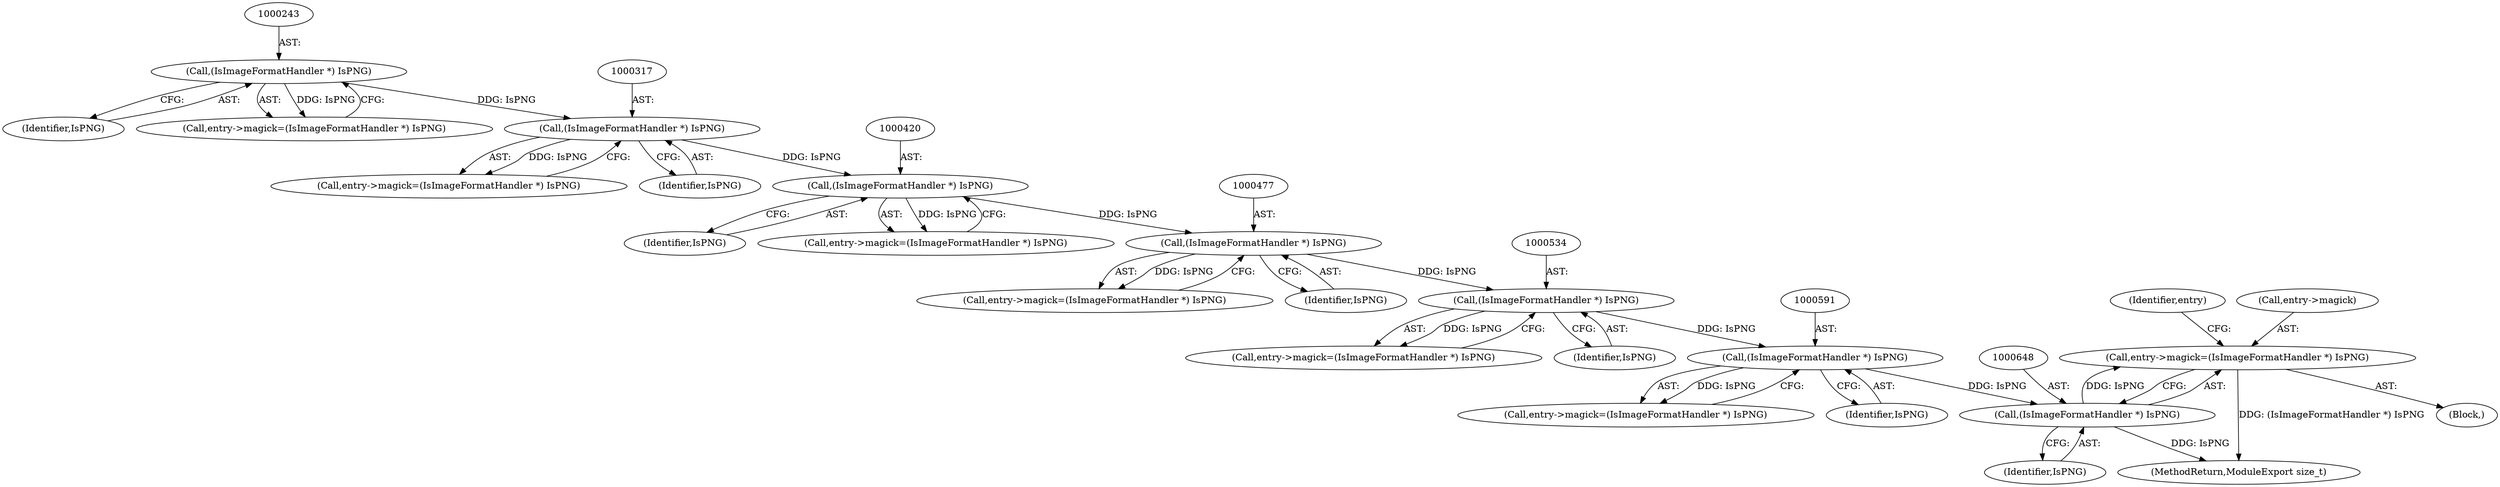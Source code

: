 digraph "0_ImageMagick_aa84944b405acebbeefe871d0f64969b9e9f31ac_1@pointer" {
"1000643" [label="(Call,entry->magick=(IsImageFormatHandler *) IsPNG)"];
"1000647" [label="(Call,(IsImageFormatHandler *) IsPNG)"];
"1000590" [label="(Call,(IsImageFormatHandler *) IsPNG)"];
"1000533" [label="(Call,(IsImageFormatHandler *) IsPNG)"];
"1000476" [label="(Call,(IsImageFormatHandler *) IsPNG)"];
"1000419" [label="(Call,(IsImageFormatHandler *) IsPNG)"];
"1000316" [label="(Call,(IsImageFormatHandler *) IsPNG)"];
"1000242" [label="(Call,(IsImageFormatHandler *) IsPNG)"];
"1000244" [label="(Identifier,IsPNG)"];
"1000750" [label="(MethodReturn,ModuleExport size_t)"];
"1000649" [label="(Identifier,IsPNG)"];
"1000316" [label="(Call,(IsImageFormatHandler *) IsPNG)"];
"1000242" [label="(Call,(IsImageFormatHandler *) IsPNG)"];
"1000472" [label="(Call,entry->magick=(IsImageFormatHandler *) IsPNG)"];
"1000312" [label="(Call,entry->magick=(IsImageFormatHandler *) IsPNG)"];
"1000478" [label="(Identifier,IsPNG)"];
"1000421" [label="(Identifier,IsPNG)"];
"1000647" [label="(Call,(IsImageFormatHandler *) IsPNG)"];
"1000415" [label="(Call,entry->magick=(IsImageFormatHandler *) IsPNG)"];
"1000652" [label="(Identifier,entry)"];
"1000643" [label="(Call,entry->magick=(IsImageFormatHandler *) IsPNG)"];
"1000644" [label="(Call,entry->magick)"];
"1000238" [label="(Call,entry->magick=(IsImageFormatHandler *) IsPNG)"];
"1000102" [label="(Block,)"];
"1000318" [label="(Identifier,IsPNG)"];
"1000533" [label="(Call,(IsImageFormatHandler *) IsPNG)"];
"1000586" [label="(Call,entry->magick=(IsImageFormatHandler *) IsPNG)"];
"1000535" [label="(Identifier,IsPNG)"];
"1000419" [label="(Call,(IsImageFormatHandler *) IsPNG)"];
"1000592" [label="(Identifier,IsPNG)"];
"1000476" [label="(Call,(IsImageFormatHandler *) IsPNG)"];
"1000529" [label="(Call,entry->magick=(IsImageFormatHandler *) IsPNG)"];
"1000590" [label="(Call,(IsImageFormatHandler *) IsPNG)"];
"1000643" -> "1000102"  [label="AST: "];
"1000643" -> "1000647"  [label="CFG: "];
"1000644" -> "1000643"  [label="AST: "];
"1000647" -> "1000643"  [label="AST: "];
"1000652" -> "1000643"  [label="CFG: "];
"1000643" -> "1000750"  [label="DDG: (IsImageFormatHandler *) IsPNG"];
"1000647" -> "1000643"  [label="DDG: IsPNG"];
"1000647" -> "1000649"  [label="CFG: "];
"1000648" -> "1000647"  [label="AST: "];
"1000649" -> "1000647"  [label="AST: "];
"1000647" -> "1000750"  [label="DDG: IsPNG"];
"1000590" -> "1000647"  [label="DDG: IsPNG"];
"1000590" -> "1000586"  [label="AST: "];
"1000590" -> "1000592"  [label="CFG: "];
"1000591" -> "1000590"  [label="AST: "];
"1000592" -> "1000590"  [label="AST: "];
"1000586" -> "1000590"  [label="CFG: "];
"1000590" -> "1000586"  [label="DDG: IsPNG"];
"1000533" -> "1000590"  [label="DDG: IsPNG"];
"1000533" -> "1000529"  [label="AST: "];
"1000533" -> "1000535"  [label="CFG: "];
"1000534" -> "1000533"  [label="AST: "];
"1000535" -> "1000533"  [label="AST: "];
"1000529" -> "1000533"  [label="CFG: "];
"1000533" -> "1000529"  [label="DDG: IsPNG"];
"1000476" -> "1000533"  [label="DDG: IsPNG"];
"1000476" -> "1000472"  [label="AST: "];
"1000476" -> "1000478"  [label="CFG: "];
"1000477" -> "1000476"  [label="AST: "];
"1000478" -> "1000476"  [label="AST: "];
"1000472" -> "1000476"  [label="CFG: "];
"1000476" -> "1000472"  [label="DDG: IsPNG"];
"1000419" -> "1000476"  [label="DDG: IsPNG"];
"1000419" -> "1000415"  [label="AST: "];
"1000419" -> "1000421"  [label="CFG: "];
"1000420" -> "1000419"  [label="AST: "];
"1000421" -> "1000419"  [label="AST: "];
"1000415" -> "1000419"  [label="CFG: "];
"1000419" -> "1000415"  [label="DDG: IsPNG"];
"1000316" -> "1000419"  [label="DDG: IsPNG"];
"1000316" -> "1000312"  [label="AST: "];
"1000316" -> "1000318"  [label="CFG: "];
"1000317" -> "1000316"  [label="AST: "];
"1000318" -> "1000316"  [label="AST: "];
"1000312" -> "1000316"  [label="CFG: "];
"1000316" -> "1000312"  [label="DDG: IsPNG"];
"1000242" -> "1000316"  [label="DDG: IsPNG"];
"1000242" -> "1000238"  [label="AST: "];
"1000242" -> "1000244"  [label="CFG: "];
"1000243" -> "1000242"  [label="AST: "];
"1000244" -> "1000242"  [label="AST: "];
"1000238" -> "1000242"  [label="CFG: "];
"1000242" -> "1000238"  [label="DDG: IsPNG"];
}
